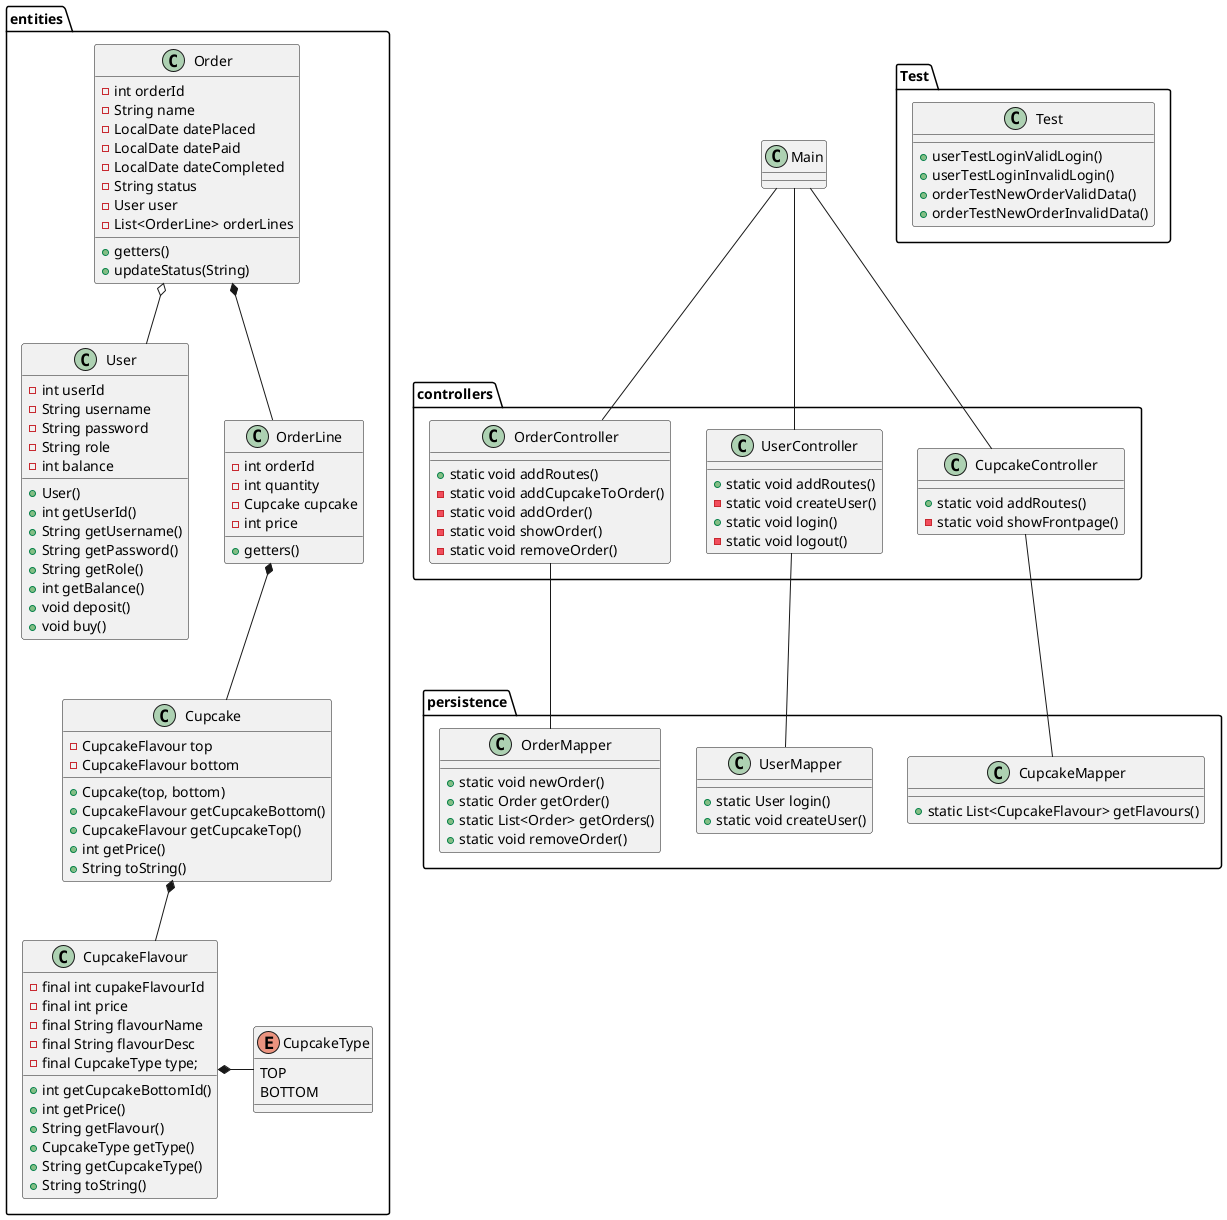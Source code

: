 @startuml
'https://plantuml.com/class-diagram

class Main {
}

package entities {
    enum CupcakeType {
        TOP
        BOTTOM
    }
    class CupcakeFlavour {
        - final int cupakeFlavourId
        - final int price
        - final String flavourName
        - final String flavourDesc
        - final CupcakeType type;
        + int getCupcakeBottomId()
        + int getPrice()
        + String getFlavour()
        + CupcakeType getType()
        + String getCupcakeType()
        'override
        + String toString()
    }

    class Cupcake {
        - CupcakeFlavour top
        - CupcakeFlavour bottom
        + Cupcake(top, bottom)
        + CupcakeFlavour getCupcakeBottom()
        + CupcakeFlavour getCupcakeTop()
        + int getPrice()
        'override
        + String toString()
    }

    class User {
        - int userId
        - String username
        - String password
        - String role
        - int balance
        + User()
        + int getUserId()
        + String getUsername()
        + String getPassword()
        + String getRole()
        + int getBalance()
        + void deposit()
        + void buy()
    }

    class Order {
        - int orderId
        - String name
        - LocalDate datePlaced
        - LocalDate datePaid
        - LocalDate dateCompleted
        - String status
        - User user
        - List<OrderLine> orderLines
        + getters()
        + updateStatus(String)
    }
    class OrderLine {
        - int orderId
        - int quantity
        - Cupcake cupcake
        - int price
        + getters()
    }
}

package controllers {
    class CupcakeController {
        + static void addRoutes()
        - static void showFrontpage()
    }
    class UserController {
        + static void addRoutes()
        - static void createUser()
        + static void login()
        - static void logout()
    }
    class OrderController {
        + static void addRoutes()
        - static void addCupcakeToOrder()
        - static void addOrder()
        - static void showOrder()
        - static void removeOrder()
    }
}

package persistence {
    class CupcakeMapper {
        + static List<CupcakeFlavour> getFlavours()
    }
    class OrderMapper {
        + static void newOrder()
        + static Order getOrder()
        + static List<Order> getOrders()
        + static void removeOrder()
    }

    class UserMapper {
        + static User login()
        + static void createUser()
    }
}

package Test {
 class Test {
    + userTestLoginValidLogin()
    + userTestLoginInvalidLogin()
    + orderTestNewOrderValidData()
    + orderTestNewOrderInvalidData()


 }
}

Main -- CupcakeController
Main -- OrderController
Main -- UserController
CupcakeController -- CupcakeMapper
OrderController -- OrderMapper
UserController -- UserMapper
Cupcake *-- CupcakeFlavour
Order *-- OrderLine
Order o-- User
OrderLine *-- Cupcake
CupcakeFlavour *- CupcakeType

@enduml